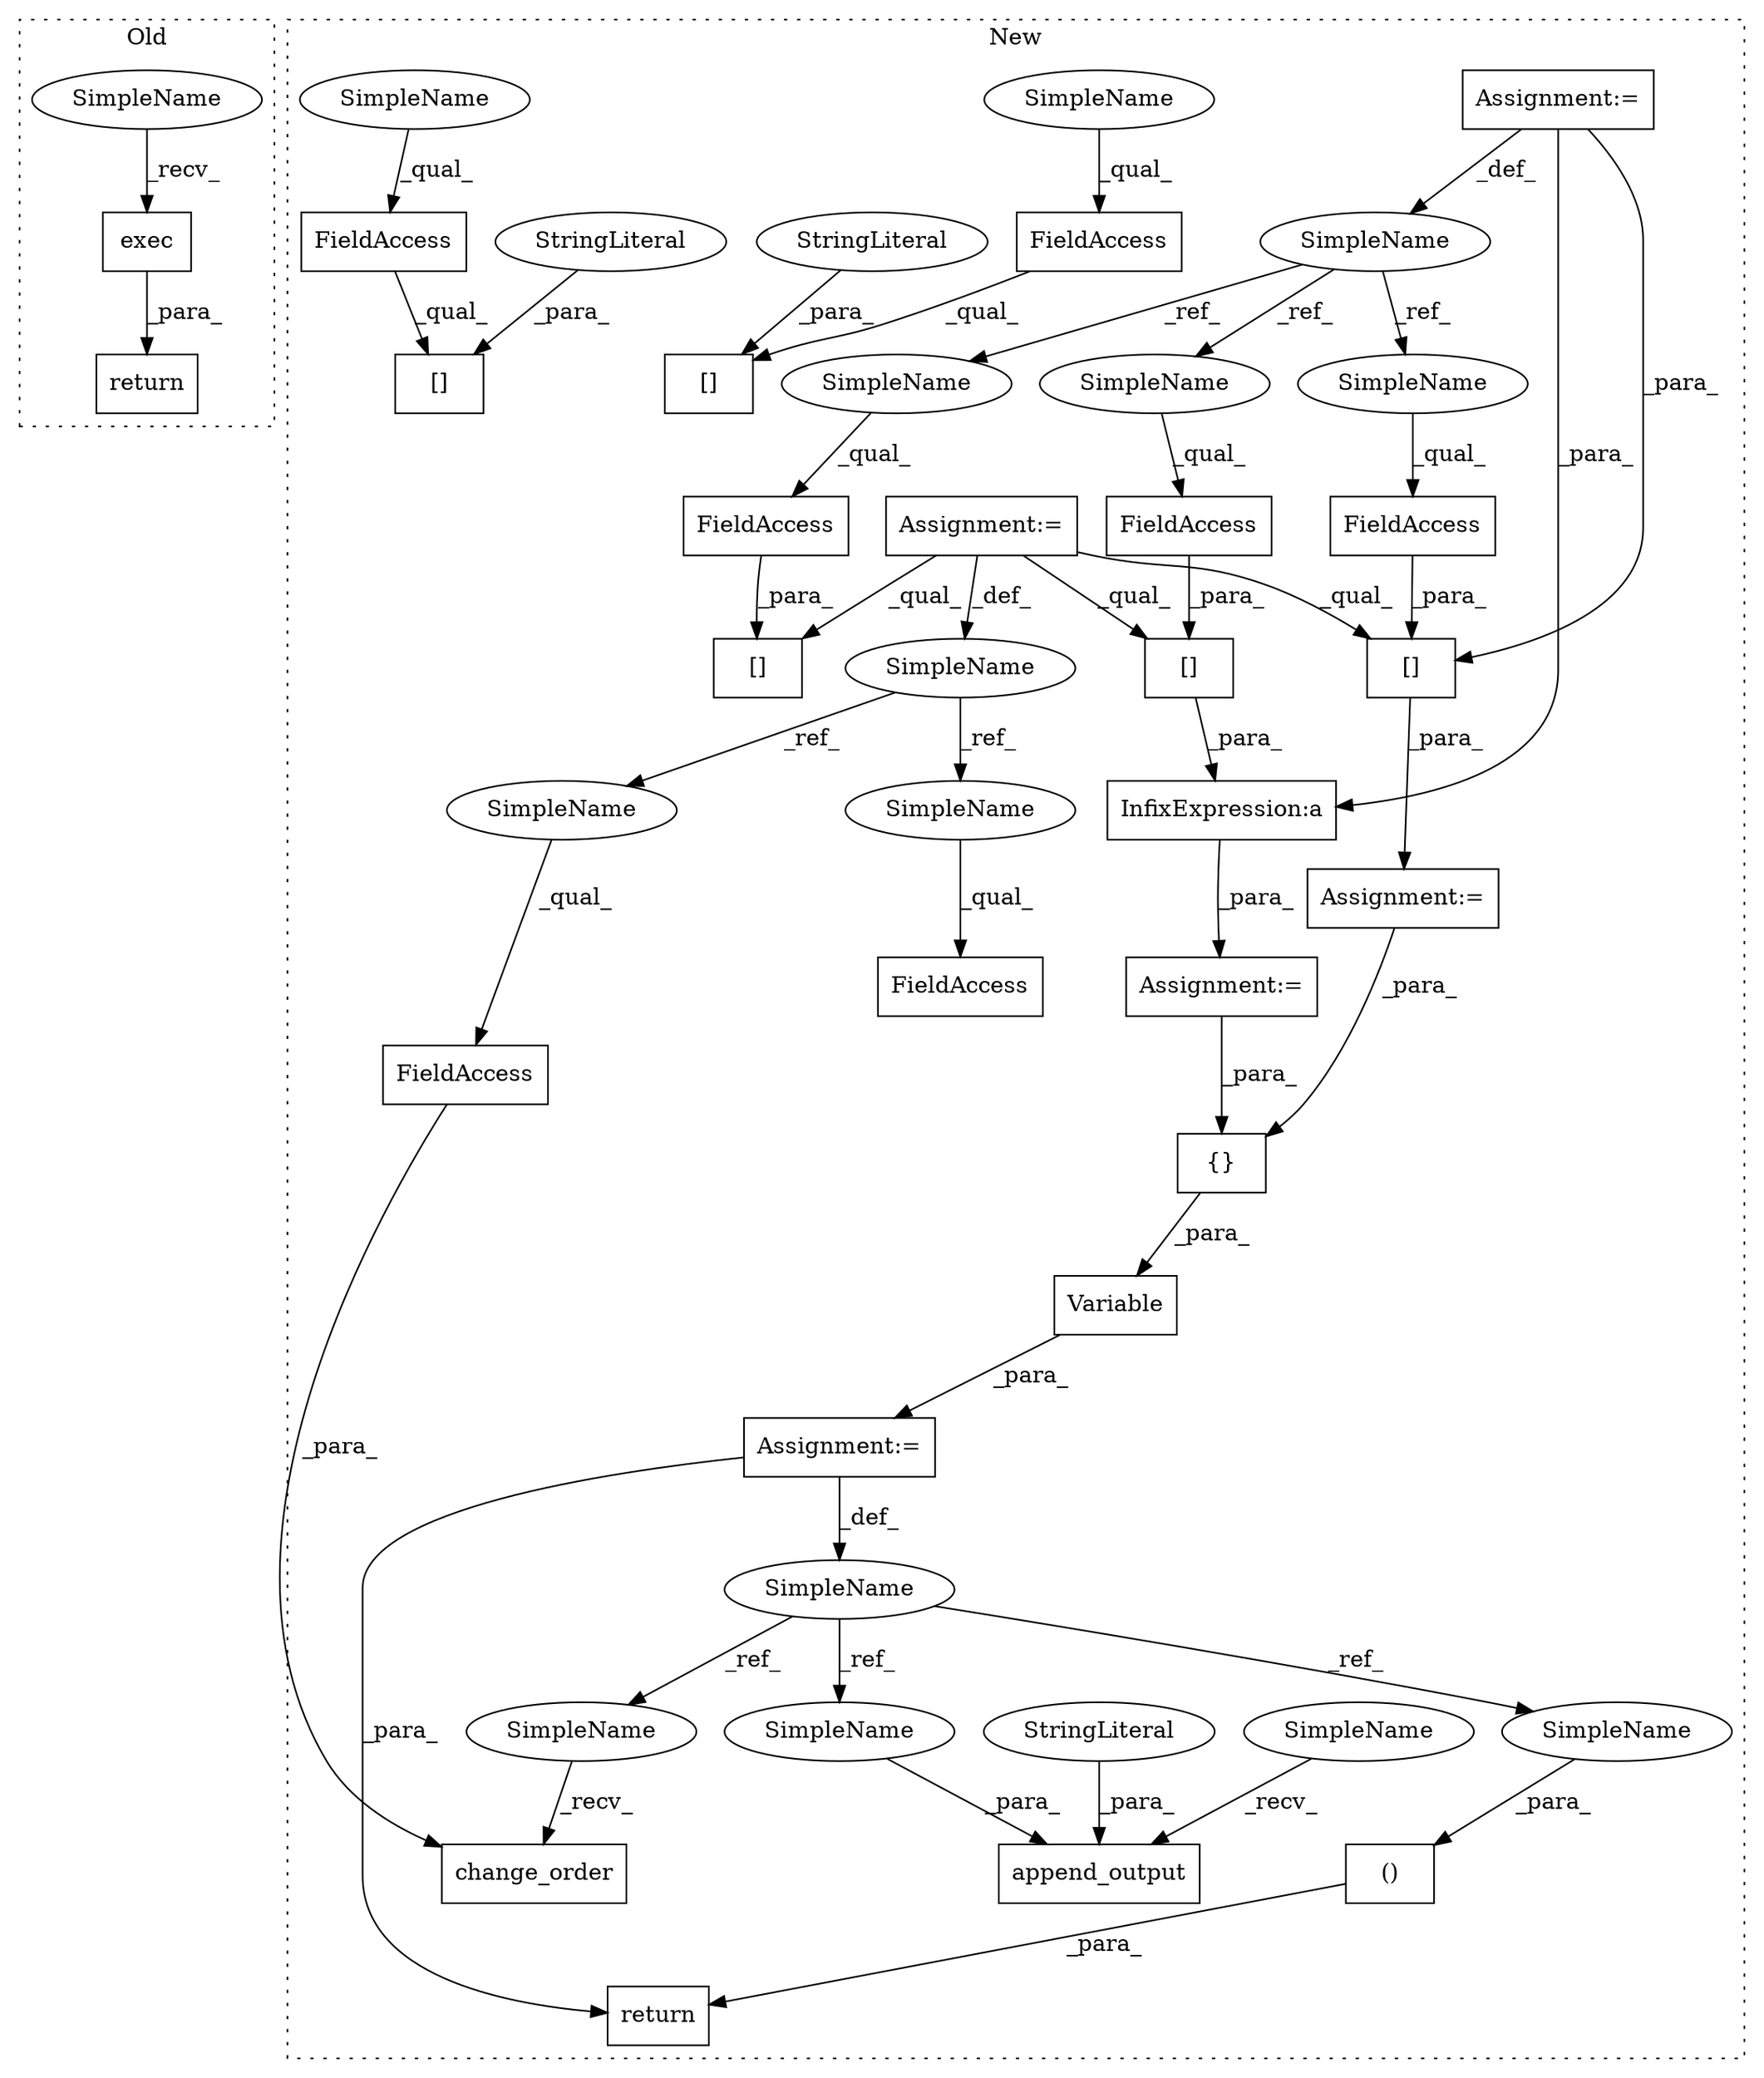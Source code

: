 digraph G {
subgraph cluster0 {
1 [label="exec" a="32" s="730" l="6" shape="box"];
4 [label="return" a="41" s="718" l="7" shape="box"];
33 [label="SimpleName" a="42" s="725" l="4" shape="ellipse"];
label = "Old";
style="dotted";
}
subgraph cluster1 {
2 [label="[]" a="2" s="953,978" l="16,1" shape="box"];
3 [label="FieldAccess" a="22" s="953" l="15" shape="box"];
5 [label="append_output" a="32" s="1132,1151" l="14,1" shape="box"];
6 [label="StringLiteral" a="45" s="1146" l="3" shape="ellipse"];
7 [label="SimpleName" a="42" s="1019" l="1" shape="ellipse"];
8 [label="()" a="106" s="1170" l="25" shape="box"];
9 [label="Assignment:=" a="7" s="714" l="1" shape="box"];
10 [label="return" a="41" s="1158" l="12" shape="box"];
11 [label="Variable" a="32" s="1021,1061" l="9,1" shape="box"];
12 [label="Assignment:=" a="7" s="1020" l="1" shape="box"];
13 [label="[]" a="2" s="856,875" l="13,1" shape="box"];
14 [label="FieldAccess" a="22" s="884" l="15" shape="box"];
15 [label="[]" a="2" s="925,944" l="13,1" shape="box"];
16 [label="change_order" a="32" s="1070,1090" l="13,1" shape="box"];
17 [label="[]" a="2" s="884,909" l="16,1" shape="box"];
18 [label="{}" a="4" s="1039,1050" l="1,1" shape="box"];
19 [label="FieldAccess" a="22" s="806" l="12" shape="box"];
20 [label="SimpleName" a="42" s="714" l="1" shape="ellipse"];
21 [label="FieldAccess" a="22" s="1083" l="7" shape="box"];
22 [label="FieldAccess" a="22" s="869" l="6" shape="box"];
23 [label="SimpleName" a="42" s="771" l="4" shape="ellipse"];
24 [label="FieldAccess" a="22" s="839" l="6" shape="box"];
25 [label="FieldAccess" a="22" s="938" l="6" shape="box"];
26 [label="Assignment:=" a="7" s="771" l="4" shape="box"];
27 [label="[]" a="2" s="826,845" l="13,1" shape="box"];
28 [label="Assignment:=" a="7" s="854" l="1" shape="box"];
29 [label="Assignment:=" a="7" s="825" l="1" shape="box"];
30 [label="StringLiteral" a="45" s="969" l="9" shape="ellipse"];
31 [label="StringLiteral" a="45" s="900" l="9" shape="ellipse"];
32 [label="InfixExpression:a" a="27" s="876" l="3" shape="box"];
34 [label="SimpleName" a="42" s="806" l="1" shape="ellipse"];
35 [label="SimpleName" a="42" s="1083" l="1" shape="ellipse"];
36 [label="SimpleName" a="42" s="1194" l="1" shape="ellipse"];
37 [label="SimpleName" a="42" s="1150" l="1" shape="ellipse"];
38 [label="SimpleName" a="42" s="1068" l="1" shape="ellipse"];
39 [label="SimpleName" a="42" s="953" l="4" shape="ellipse"];
40 [label="SimpleName" a="42" s="884" l="4" shape="ellipse"];
41 [label="SimpleName" a="42" s="1127" l="4" shape="ellipse"];
42 [label="SimpleName" a="42" s="869" l="4" shape="ellipse"];
43 [label="SimpleName" a="42" s="839" l="4" shape="ellipse"];
44 [label="SimpleName" a="42" s="938" l="4" shape="ellipse"];
label = "New";
style="dotted";
}
1 -> 4 [label="_para_"];
3 -> 2 [label="_qual_"];
6 -> 5 [label="_para_"];
7 -> 37 [label="_ref_"];
7 -> 36 [label="_ref_"];
7 -> 38 [label="_ref_"];
8 -> 10 [label="_para_"];
9 -> 13 [label="_qual_"];
9 -> 20 [label="_def_"];
9 -> 27 [label="_qual_"];
9 -> 15 [label="_qual_"];
11 -> 12 [label="_para_"];
12 -> 10 [label="_para_"];
12 -> 7 [label="_def_"];
13 -> 32 [label="_para_"];
14 -> 17 [label="_qual_"];
18 -> 11 [label="_para_"];
20 -> 35 [label="_ref_"];
20 -> 34 [label="_ref_"];
21 -> 16 [label="_para_"];
22 -> 13 [label="_para_"];
23 -> 42 [label="_ref_"];
23 -> 44 [label="_ref_"];
23 -> 43 [label="_ref_"];
24 -> 27 [label="_para_"];
25 -> 15 [label="_para_"];
26 -> 27 [label="_para_"];
26 -> 23 [label="_def_"];
26 -> 32 [label="_para_"];
27 -> 29 [label="_para_"];
28 -> 18 [label="_para_"];
29 -> 18 [label="_para_"];
30 -> 2 [label="_para_"];
31 -> 17 [label="_para_"];
32 -> 28 [label="_para_"];
33 -> 1 [label="_recv_"];
34 -> 19 [label="_qual_"];
35 -> 21 [label="_qual_"];
36 -> 8 [label="_para_"];
37 -> 5 [label="_para_"];
38 -> 16 [label="_recv_"];
39 -> 3 [label="_qual_"];
40 -> 14 [label="_qual_"];
41 -> 5 [label="_recv_"];
42 -> 22 [label="_qual_"];
43 -> 24 [label="_qual_"];
44 -> 25 [label="_qual_"];
}